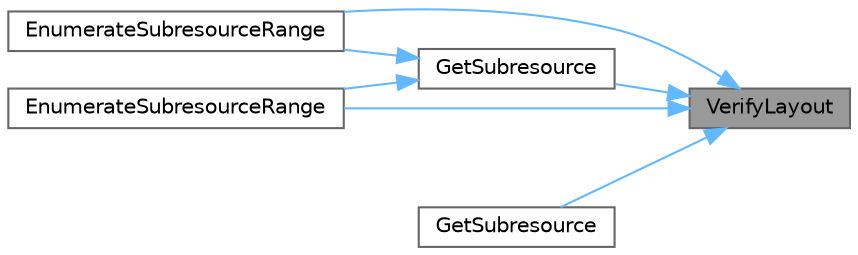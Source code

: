 digraph "VerifyLayout"
{
 // INTERACTIVE_SVG=YES
 // LATEX_PDF_SIZE
  bgcolor="transparent";
  edge [fontname=Helvetica,fontsize=10,labelfontname=Helvetica,labelfontsize=10];
  node [fontname=Helvetica,fontsize=10,shape=box,height=0.2,width=0.4];
  rankdir="RL";
  Node1 [id="Node000001",label="VerifyLayout",height=0.2,width=0.4,color="gray40", fillcolor="grey60", style="filled", fontcolor="black",tooltip=" "];
  Node1 -> Node2 [id="edge1_Node000001_Node000002",dir="back",color="steelblue1",style="solid",tooltip=" "];
  Node2 [id="Node000002",label="EnumerateSubresourceRange",height=0.2,width=0.4,color="grey40", fillcolor="white", style="filled",URL="$df/dd5/RenderGraphTextureSubresource_8h.html#a0553fad4fcfce53570279ea2b33d69f8",tooltip=" "];
  Node1 -> Node3 [id="edge2_Node000001_Node000003",dir="back",color="steelblue1",style="solid",tooltip=" "];
  Node3 [id="Node000003",label="EnumerateSubresourceRange",height=0.2,width=0.4,color="grey40", fillcolor="white", style="filled",URL="$df/dd5/RenderGraphTextureSubresource_8h.html#a150edfbfa2db8fd21b66040b9577e78f",tooltip=" "];
  Node1 -> Node4 [id="edge3_Node000001_Node000004",dir="back",color="steelblue1",style="solid",tooltip=" "];
  Node4 [id="Node000004",label="GetSubresource",height=0.2,width=0.4,color="grey40", fillcolor="white", style="filled",URL="$df/dd5/RenderGraphTextureSubresource_8h.html#a8040666cbdbe845480ab1bbb0eb155f3",tooltip=" "];
  Node4 -> Node2 [id="edge4_Node000004_Node000002",dir="back",color="steelblue1",style="solid",tooltip=" "];
  Node4 -> Node3 [id="edge5_Node000004_Node000003",dir="back",color="steelblue1",style="solid",tooltip=" "];
  Node1 -> Node5 [id="edge6_Node000001_Node000005",dir="back",color="steelblue1",style="solid",tooltip=" "];
  Node5 [id="Node000005",label="GetSubresource",height=0.2,width=0.4,color="grey40", fillcolor="white", style="filled",URL="$df/dd5/RenderGraphTextureSubresource_8h.html#ab61fd0d2f92b463acfa9fed1a2e524da",tooltip=" "];
}
